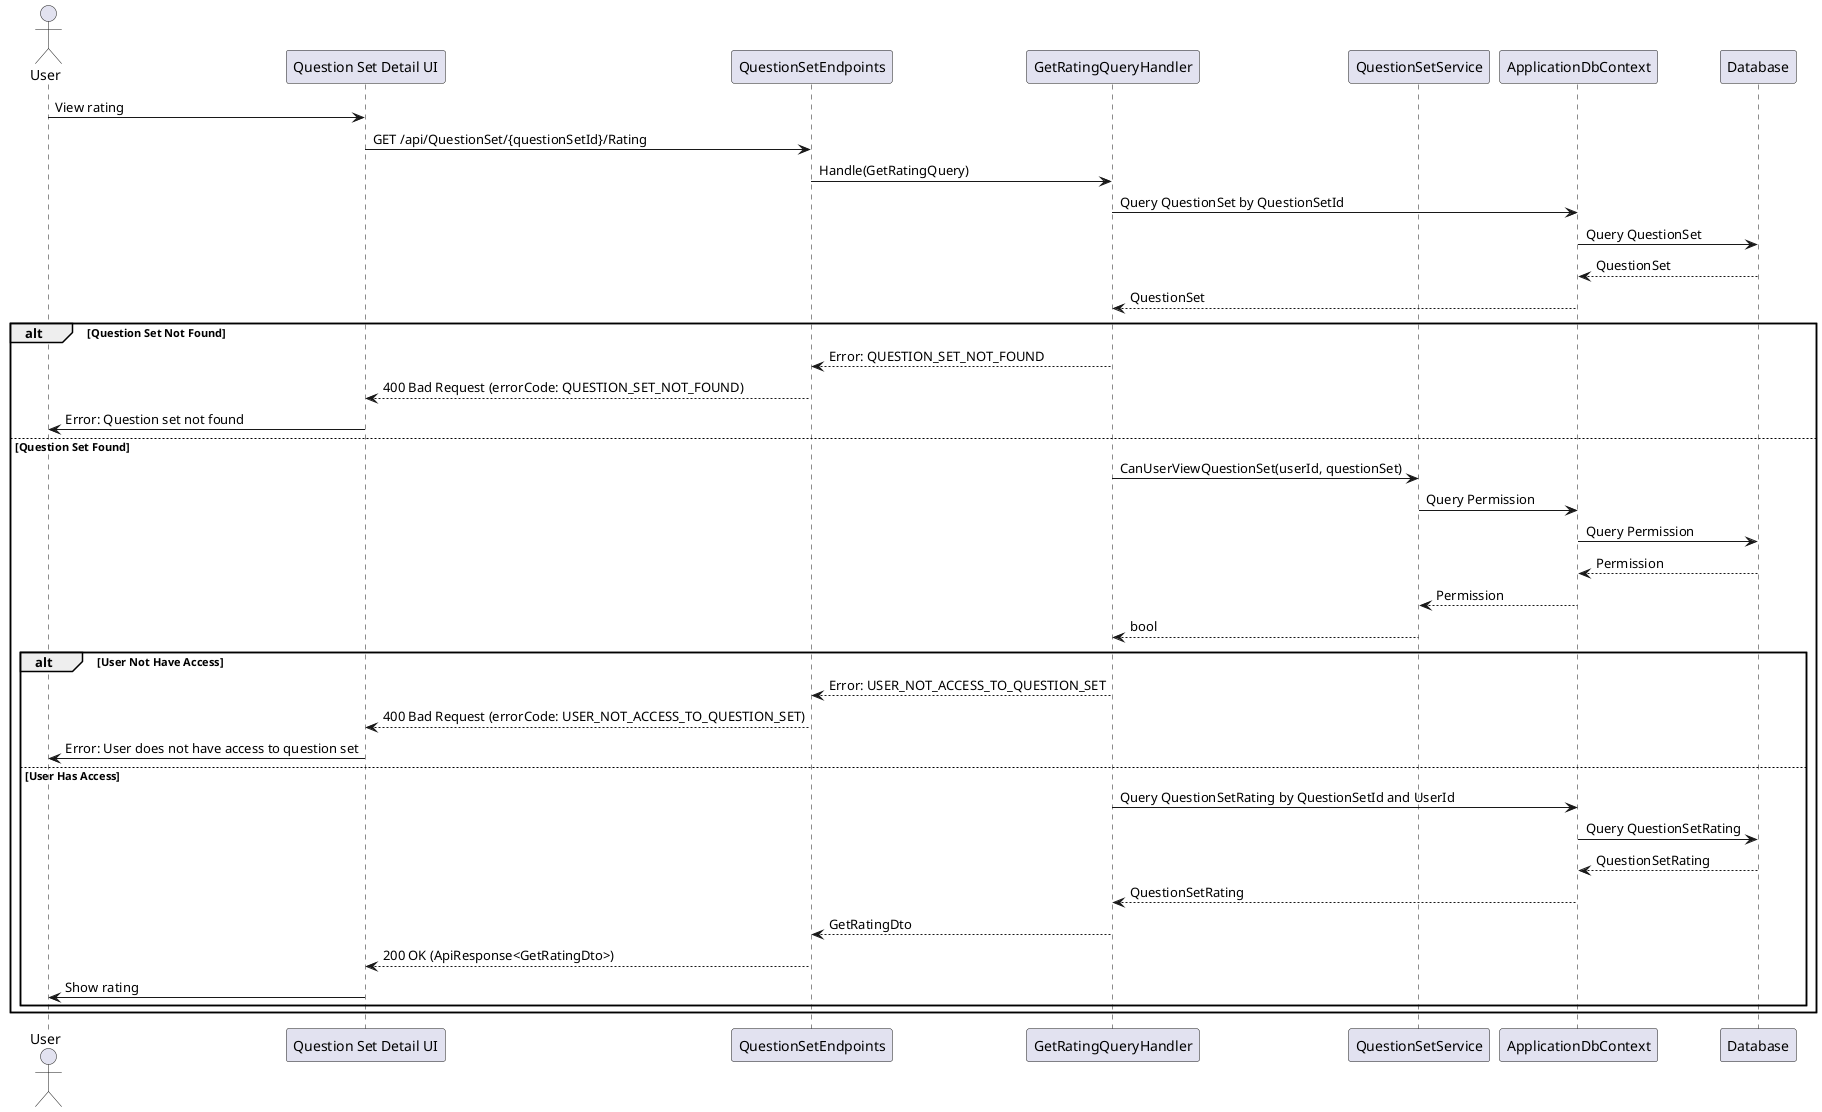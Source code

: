 @startuml
actor User
participant "Question Set Detail UI" as UI
participant QuestionSetEndpoints
participant GetRatingQueryHandler as Handler
participant QuestionSetService
participant ApplicationDbContext
participant Database

User -> UI : View rating
UI -> QuestionSetEndpoints : GET /api/QuestionSet/{questionSetId}/Rating
QuestionSetEndpoints -> Handler : Handle(GetRatingQuery)
Handler -> ApplicationDbContext : Query QuestionSet by QuestionSetId
ApplicationDbContext -> Database : Query QuestionSet
Database --> ApplicationDbContext : QuestionSet
ApplicationDbContext --> Handler : QuestionSet
alt Question Set Not Found
    Handler --> QuestionSetEndpoints : Error: QUESTION_SET_NOT_FOUND
    QuestionSetEndpoints --> UI : 400 Bad Request (errorCode: QUESTION_SET_NOT_FOUND)
    UI -> User : Error: Question set not found
else Question Set Found
    Handler -> QuestionSetService : CanUserViewQuestionSet(userId, questionSet)
    QuestionSetService -> ApplicationDbContext : Query Permission
    ApplicationDbContext -> Database : Query Permission
    Database --> ApplicationDbContext : Permission
    ApplicationDbContext --> QuestionSetService : Permission
    QuestionSetService --> Handler : bool
    alt User Not Have Access
        Handler --> QuestionSetEndpoints : Error: USER_NOT_ACCESS_TO_QUESTION_SET
        QuestionSetEndpoints --> UI : 400 Bad Request (errorCode: USER_NOT_ACCESS_TO_QUESTION_SET)
        UI -> User : Error: User does not have access to question set
    else User Has Access
        Handler -> ApplicationDbContext : Query QuestionSetRating by QuestionSetId and UserId
        ApplicationDbContext -> Database : Query QuestionSetRating
        Database --> ApplicationDbContext : QuestionSetRating
        ApplicationDbContext --> Handler : QuestionSetRating
        Handler --> QuestionSetEndpoints : GetRatingDto
        QuestionSetEndpoints --> UI : 200 OK (ApiResponse<GetRatingDto>)
        UI -> User : Show rating
    end
end
@enduml
